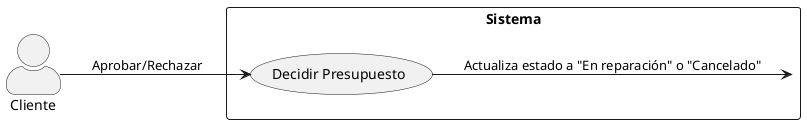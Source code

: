 @startuml UC07_Decidir_Presupuesto
left to right direction
skinparam actorStyle awesome
skinparam shadowing false
skinparam packageStyle rectangle

actor Cliente
rectangle Sistema {
  usecase "Decidir Presupuesto" as UC07
}

Cliente --> UC07 : Aprobar/Rechazar
UC07 --> Sistema : Actualiza estado a "En reparación" o "Cancelado"
@enduml
